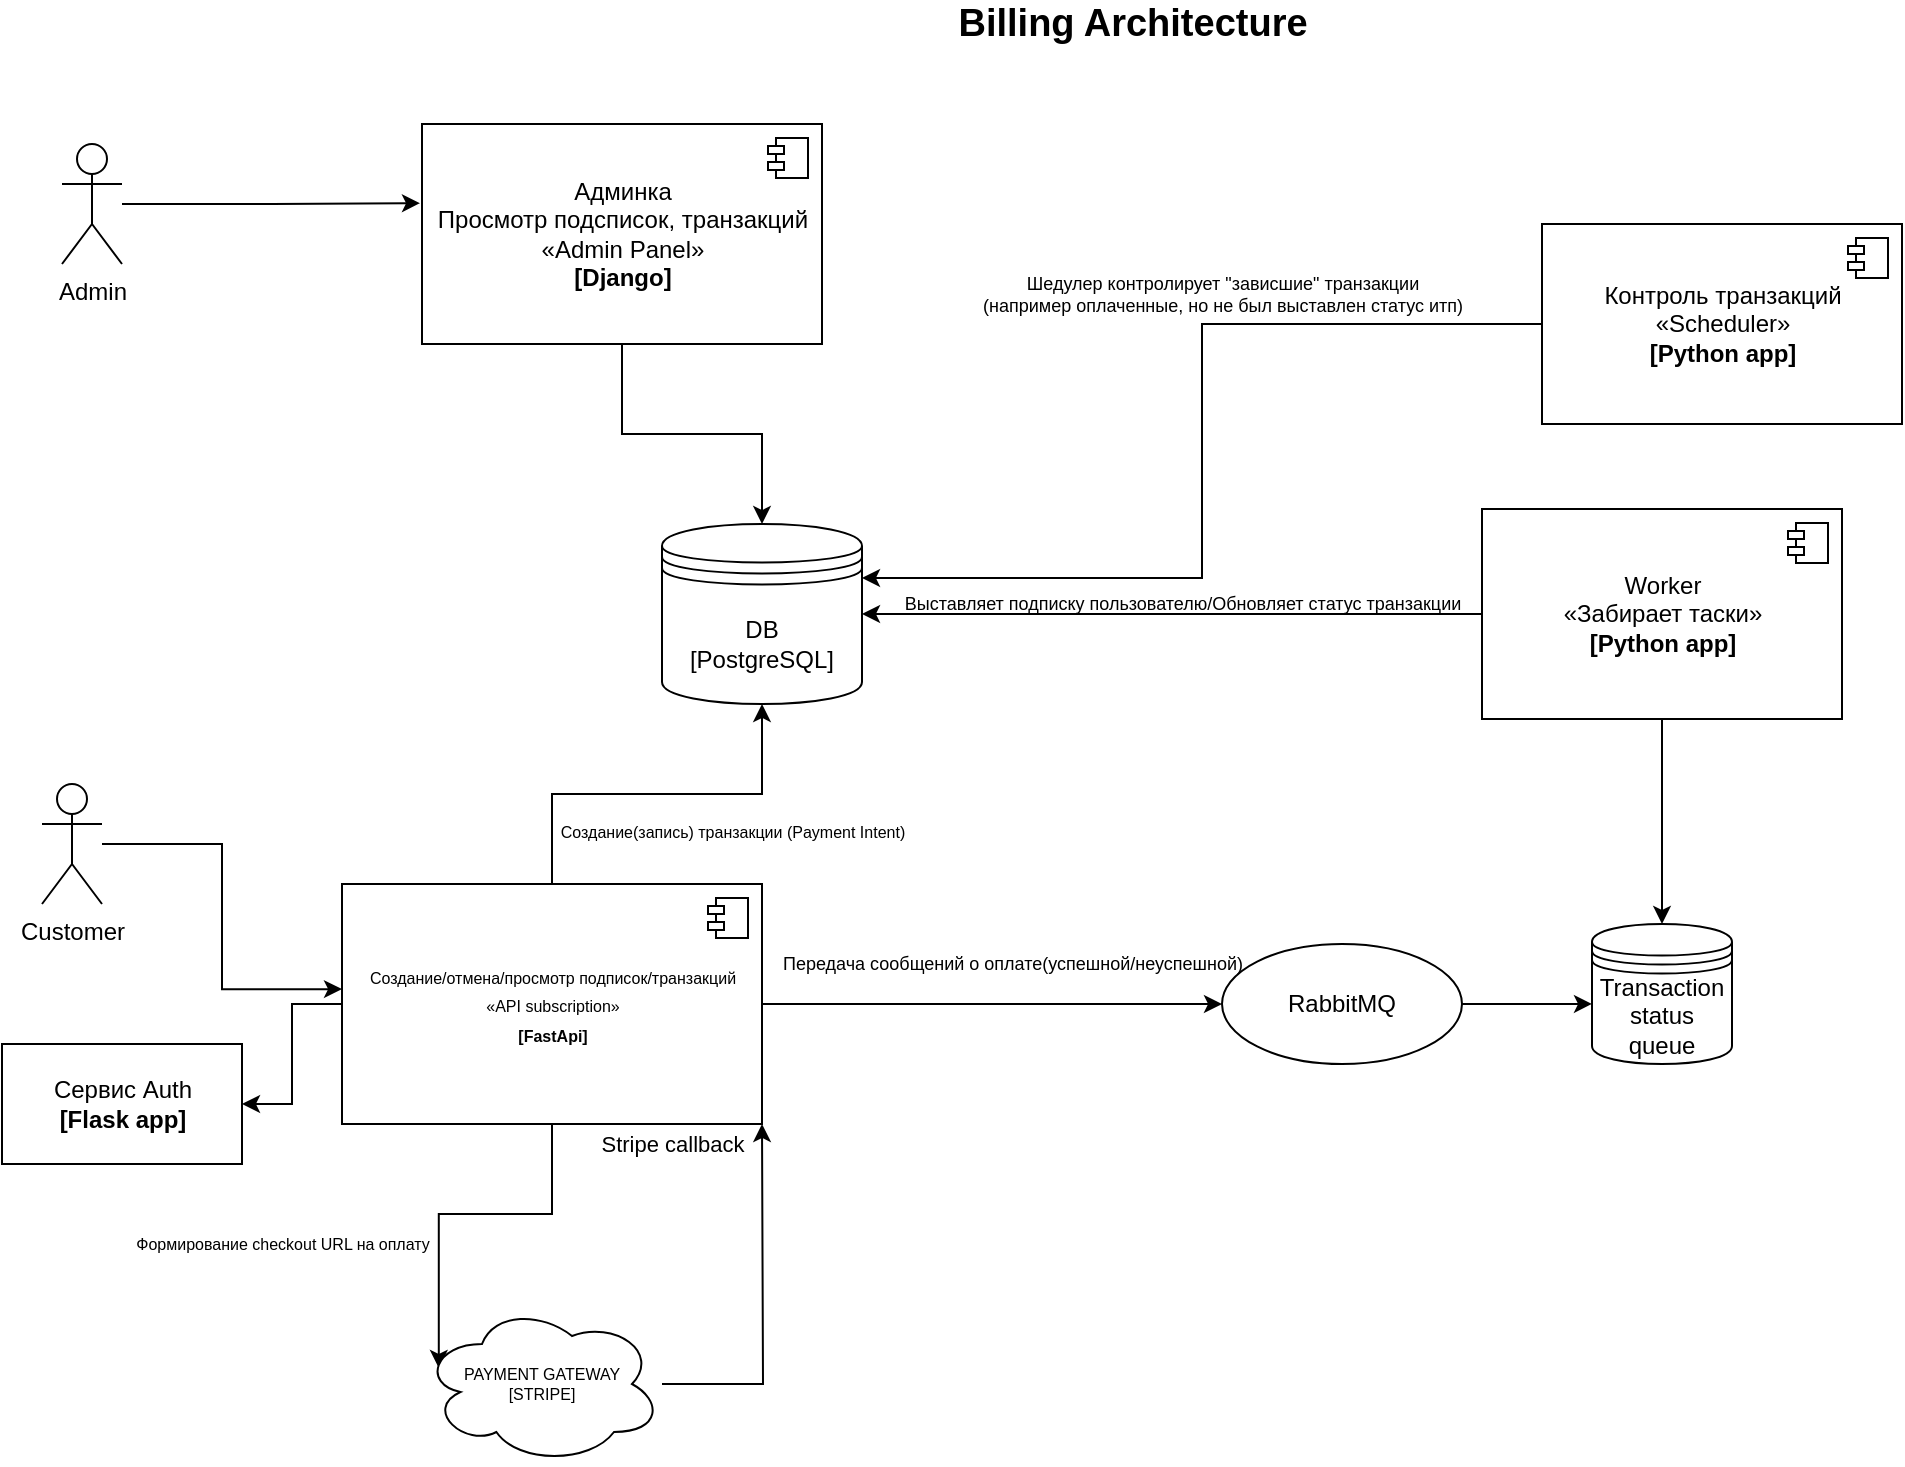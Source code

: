 <mxfile version="20.1.1" type="github"><diagram id="yFJxhhgvQcIu0sI4FCVC" name="Page-1"><mxGraphModel dx="2061" dy="1078" grid="1" gridSize="10" guides="1" tooltips="1" connect="1" arrows="1" fold="1" page="1" pageScale="1" pageWidth="1169" pageHeight="827" math="0" shadow="0"><root><mxCell id="0"/><mxCell id="1" parent="0"/><mxCell id="KeZkGjDvf1cTOCYMGfL9-14" style="edgeStyle=orthogonalEdgeStyle;rounded=0;orthogonalLoop=1;jettySize=auto;html=1;entryX=-0.005;entryY=0.36;entryDx=0;entryDy=0;entryPerimeter=0;" parent="1" source="KeZkGjDvf1cTOCYMGfL9-1" target="KeZkGjDvf1cTOCYMGfL9-11" edge="1"><mxGeometry relative="1" as="geometry"/></mxCell><mxCell id="KeZkGjDvf1cTOCYMGfL9-1" value="Admin" style="shape=umlActor;verticalLabelPosition=bottom;verticalAlign=top;html=1;outlineConnect=0;" parent="1" vertex="1"><mxGeometry x="40" y="80" width="30" height="60" as="geometry"/></mxCell><mxCell id="KeZkGjDvf1cTOCYMGfL9-10" style="edgeStyle=orthogonalEdgeStyle;rounded=0;orthogonalLoop=1;jettySize=auto;html=1;entryX=0;entryY=0.438;entryDx=0;entryDy=0;entryPerimeter=0;" parent="1" source="KeZkGjDvf1cTOCYMGfL9-4" target="KeZkGjDvf1cTOCYMGfL9-8" edge="1"><mxGeometry relative="1" as="geometry"/></mxCell><mxCell id="KeZkGjDvf1cTOCYMGfL9-4" value="Customer" style="shape=umlActor;verticalLabelPosition=bottom;verticalAlign=top;html=1;outlineConnect=0;" parent="1" vertex="1"><mxGeometry x="30" y="400" width="30" height="60" as="geometry"/></mxCell><mxCell id="KeZkGjDvf1cTOCYMGfL9-21" style="edgeStyle=orthogonalEdgeStyle;rounded=0;orthogonalLoop=1;jettySize=auto;html=1;fontSize=8;" parent="1" source="KeZkGjDvf1cTOCYMGfL9-8" target="KeZkGjDvf1cTOCYMGfL9-15" edge="1"><mxGeometry relative="1" as="geometry"/></mxCell><mxCell id="KeZkGjDvf1cTOCYMGfL9-30" style="edgeStyle=orthogonalEdgeStyle;rounded=0;orthogonalLoop=1;jettySize=auto;html=1;entryX=0.07;entryY=0.4;entryDx=0;entryDy=0;entryPerimeter=0;fontSize=11;" parent="1" source="KeZkGjDvf1cTOCYMGfL9-8" target="KeZkGjDvf1cTOCYMGfL9-18" edge="1"><mxGeometry relative="1" as="geometry"/></mxCell><mxCell id="KeZkGjDvf1cTOCYMGfL9-33" style="edgeStyle=orthogonalEdgeStyle;rounded=0;orthogonalLoop=1;jettySize=auto;html=1;exitX=1;exitY=0.5;exitDx=0;exitDy=0;entryX=0;entryY=0.5;entryDx=0;entryDy=0;fontSize=11;" parent="1" source="KeZkGjDvf1cTOCYMGfL9-8" target="KeZkGjDvf1cTOCYMGfL9-32" edge="1"><mxGeometry relative="1" as="geometry"/></mxCell><mxCell id="KeZkGjDvf1cTOCYMGfL9-42" style="edgeStyle=orthogonalEdgeStyle;rounded=0;orthogonalLoop=1;jettySize=auto;html=1;fontSize=9;" parent="1" source="KeZkGjDvf1cTOCYMGfL9-8" target="KeZkGjDvf1cTOCYMGfL9-40" edge="1"><mxGeometry relative="1" as="geometry"/></mxCell><mxCell id="KeZkGjDvf1cTOCYMGfL9-8" value="&lt;font style=&quot;font-size: 8px;&quot;&gt;Создание/отмена/просмотр подписок/транзакций&lt;br&gt;«API&amp;nbsp;&lt;span style=&quot;text-align: left;&quot;&gt;subscription&lt;/span&gt;»&lt;br&gt;&lt;b&gt;[FastApi]&lt;/b&gt;&lt;/font&gt;" style="html=1;dropTarget=0;" parent="1" vertex="1"><mxGeometry x="180" y="450" width="210" height="120" as="geometry"/></mxCell><mxCell id="KeZkGjDvf1cTOCYMGfL9-9" value="" style="shape=module;jettyWidth=8;jettyHeight=4;" parent="KeZkGjDvf1cTOCYMGfL9-8" vertex="1"><mxGeometry x="1" width="20" height="20" relative="1" as="geometry"><mxPoint x="-27" y="7" as="offset"/></mxGeometry></mxCell><mxCell id="KeZkGjDvf1cTOCYMGfL9-16" style="edgeStyle=orthogonalEdgeStyle;rounded=0;orthogonalLoop=1;jettySize=auto;html=1;entryX=0.5;entryY=0;entryDx=0;entryDy=0;" parent="1" source="KeZkGjDvf1cTOCYMGfL9-11" target="KeZkGjDvf1cTOCYMGfL9-15" edge="1"><mxGeometry relative="1" as="geometry"/></mxCell><mxCell id="KeZkGjDvf1cTOCYMGfL9-11" value="Админка&lt;br&gt;Просмотр подсписок, транзакций&lt;br&gt;«Admin Panel»&lt;br&gt;&lt;b&gt;[Django]&lt;/b&gt;" style="html=1;dropTarget=0;" parent="1" vertex="1"><mxGeometry x="220" y="70" width="200" height="110" as="geometry"/></mxCell><mxCell id="KeZkGjDvf1cTOCYMGfL9-12" value="" style="shape=module;jettyWidth=8;jettyHeight=4;" parent="KeZkGjDvf1cTOCYMGfL9-11" vertex="1"><mxGeometry x="1" width="20" height="20" relative="1" as="geometry"><mxPoint x="-27" y="7" as="offset"/></mxGeometry></mxCell><mxCell id="KeZkGjDvf1cTOCYMGfL9-15" value="DB&lt;br&gt;[PostgreSQL]" style="shape=datastore;whiteSpace=wrap;html=1;" parent="1" vertex="1"><mxGeometry x="340" y="270" width="100" height="90" as="geometry"/></mxCell><mxCell id="KeZkGjDvf1cTOCYMGfL9-31" style="edgeStyle=orthogonalEdgeStyle;rounded=0;orthogonalLoop=1;jettySize=auto;html=1;fontSize=11;" parent="1" source="KeZkGjDvf1cTOCYMGfL9-18" edge="1"><mxGeometry relative="1" as="geometry"><mxPoint x="390.0" y="570.0" as="targetPoint"/></mxGeometry></mxCell><mxCell id="KeZkGjDvf1cTOCYMGfL9-18" value="PAYMENT GATEWAY&lt;br&gt;[STRIPE]&lt;br&gt;" style="ellipse;shape=cloud;whiteSpace=wrap;html=1;fontSize=8;" parent="1" vertex="1"><mxGeometry x="220" y="660" width="120" height="80" as="geometry"/></mxCell><mxCell id="KeZkGjDvf1cTOCYMGfL9-20" value="Формирование checkout URL на оплату" style="text;html=1;align=center;verticalAlign=middle;resizable=0;points=[];autosize=1;strokeColor=none;fillColor=none;fontSize=8;" parent="1" vertex="1"><mxGeometry x="70" y="620" width="160" height="20" as="geometry"/></mxCell><mxCell id="KeZkGjDvf1cTOCYMGfL9-22" value="Создание(запись) транзакции (Payment Intent)" style="text;html=1;align=center;verticalAlign=middle;resizable=0;points=[];autosize=1;strokeColor=none;fillColor=none;fontSize=8;" parent="1" vertex="1"><mxGeometry x="280" y="414" width="190" height="20" as="geometry"/></mxCell><mxCell id="KeZkGjDvf1cTOCYMGfL9-27" value="Stripe callback" style="text;html=1;align=center;verticalAlign=middle;resizable=0;points=[];autosize=1;strokeColor=none;fillColor=none;fontSize=11;" parent="1" vertex="1"><mxGeometry x="300" y="570" width="90" height="20" as="geometry"/></mxCell><mxCell id="KeZkGjDvf1cTOCYMGfL9-36" style="edgeStyle=orthogonalEdgeStyle;rounded=0;orthogonalLoop=1;jettySize=auto;html=1;entryX=0;entryY=0.571;entryDx=0;entryDy=0;entryPerimeter=0;fontSize=9;" parent="1" source="KeZkGjDvf1cTOCYMGfL9-32" target="KeZkGjDvf1cTOCYMGfL9-35" edge="1"><mxGeometry relative="1" as="geometry"/></mxCell><mxCell id="KeZkGjDvf1cTOCYMGfL9-32" value="&lt;span style=&quot;&quot;&gt;RabbitMQ&lt;/span&gt;" style="ellipse;whiteSpace=wrap;html=1;" parent="1" vertex="1"><mxGeometry x="620" y="480" width="120" height="60" as="geometry"/></mxCell><mxCell id="KeZkGjDvf1cTOCYMGfL9-34" value="Передача сообщений о оплате(успешной/неуспешной)" style="text;html=1;align=center;verticalAlign=middle;resizable=0;points=[];autosize=1;strokeColor=none;fillColor=none;fontSize=9;" parent="1" vertex="1"><mxGeometry x="390" y="480" width="250" height="20" as="geometry"/></mxCell><mxCell id="KeZkGjDvf1cTOCYMGfL9-35" value="Transaction&lt;br&gt;status&lt;br&gt;queue" style="shape=datastore;whiteSpace=wrap;html=1;" parent="1" vertex="1"><mxGeometry x="805" y="470" width="70" height="70" as="geometry"/></mxCell><mxCell id="KeZkGjDvf1cTOCYMGfL9-44" style="edgeStyle=orthogonalEdgeStyle;rounded=0;orthogonalLoop=1;jettySize=auto;html=1;entryX=1;entryY=0.5;entryDx=0;entryDy=0;fontSize=9;" parent="1" source="KeZkGjDvf1cTOCYMGfL9-37" target="KeZkGjDvf1cTOCYMGfL9-15" edge="1"><mxGeometry relative="1" as="geometry"/></mxCell><mxCell id="KeZkGjDvf1cTOCYMGfL9-46" style="edgeStyle=orthogonalEdgeStyle;rounded=0;orthogonalLoop=1;jettySize=auto;html=1;fontSize=9;entryX=0.5;entryY=0;entryDx=0;entryDy=0;" parent="1" source="KeZkGjDvf1cTOCYMGfL9-37" target="KeZkGjDvf1cTOCYMGfL9-35" edge="1"><mxGeometry relative="1" as="geometry"><mxPoint x="840" y="430" as="targetPoint"/></mxGeometry></mxCell><mxCell id="KeZkGjDvf1cTOCYMGfL9-37" value="Worker&lt;br&gt;«Забирает таски»&lt;br&gt;&lt;b&gt;[Python app]&lt;/b&gt;" style="html=1;dropTarget=0;" parent="1" vertex="1"><mxGeometry x="750" y="262.5" width="180" height="105" as="geometry"/></mxCell><mxCell id="KeZkGjDvf1cTOCYMGfL9-38" value="" style="shape=module;jettyWidth=8;jettyHeight=4;" parent="KeZkGjDvf1cTOCYMGfL9-37" vertex="1"><mxGeometry x="1" width="20" height="20" relative="1" as="geometry"><mxPoint x="-27" y="7" as="offset"/></mxGeometry></mxCell><mxCell id="KeZkGjDvf1cTOCYMGfL9-40" value="Сервис Auth&lt;br&gt;&lt;b&gt;[Flask app]&lt;/b&gt;" style="html=1;dropTarget=0;" parent="1" vertex="1"><mxGeometry x="10" y="530" width="120" height="60" as="geometry"/></mxCell><mxCell id="KeZkGjDvf1cTOCYMGfL9-47" value="Выставляет подписку пользователю/Обновляет статус транзакции" style="text;html=1;align=center;verticalAlign=middle;resizable=0;points=[];autosize=1;strokeColor=none;fillColor=none;fontSize=9;" parent="1" vertex="1"><mxGeometry x="450" y="300" width="300" height="20" as="geometry"/></mxCell><mxCell id="KeZkGjDvf1cTOCYMGfL9-50" style="edgeStyle=orthogonalEdgeStyle;rounded=0;orthogonalLoop=1;jettySize=auto;html=1;entryX=1;entryY=0.3;entryDx=0;entryDy=0;fontSize=9;" parent="1" source="KeZkGjDvf1cTOCYMGfL9-48" target="KeZkGjDvf1cTOCYMGfL9-15" edge="1"><mxGeometry relative="1" as="geometry"/></mxCell><mxCell id="KeZkGjDvf1cTOCYMGfL9-48" value="Контроль транзакций&lt;br&gt;«Scheduler»&lt;br&gt;&lt;b&gt;[Python app]&lt;/b&gt;" style="html=1;dropTarget=0;" parent="1" vertex="1"><mxGeometry x="780" y="120" width="180" height="100" as="geometry"/></mxCell><mxCell id="KeZkGjDvf1cTOCYMGfL9-49" value="" style="shape=module;jettyWidth=8;jettyHeight=4;" parent="KeZkGjDvf1cTOCYMGfL9-48" vertex="1"><mxGeometry x="1" width="20" height="20" relative="1" as="geometry"><mxPoint x="-27" y="7" as="offset"/></mxGeometry></mxCell><mxCell id="KeZkGjDvf1cTOCYMGfL9-51" value="Шедулер контролирует &quot;зависшие&quot; транзакции&lt;br&gt;(например оплаченные, но не был выставлен статус итп)" style="text;html=1;align=center;verticalAlign=middle;resizable=0;points=[];autosize=1;strokeColor=none;fillColor=none;fontSize=9;" parent="1" vertex="1"><mxGeometry x="490" y="140" width="260" height="30" as="geometry"/></mxCell><mxCell id="KeZkGjDvf1cTOCYMGfL9-52" value="&lt;b&gt;&lt;font style=&quot;font-size: 19px;&quot;&gt;Billing Architecture&lt;/font&gt;&lt;/b&gt;" style="text;html=1;align=center;verticalAlign=middle;resizable=0;points=[];autosize=1;strokeColor=none;fillColor=none;fontSize=9;" parent="1" vertex="1"><mxGeometry x="480" y="10" width="190" height="20" as="geometry"/></mxCell></root></mxGraphModel></diagram></mxfile>